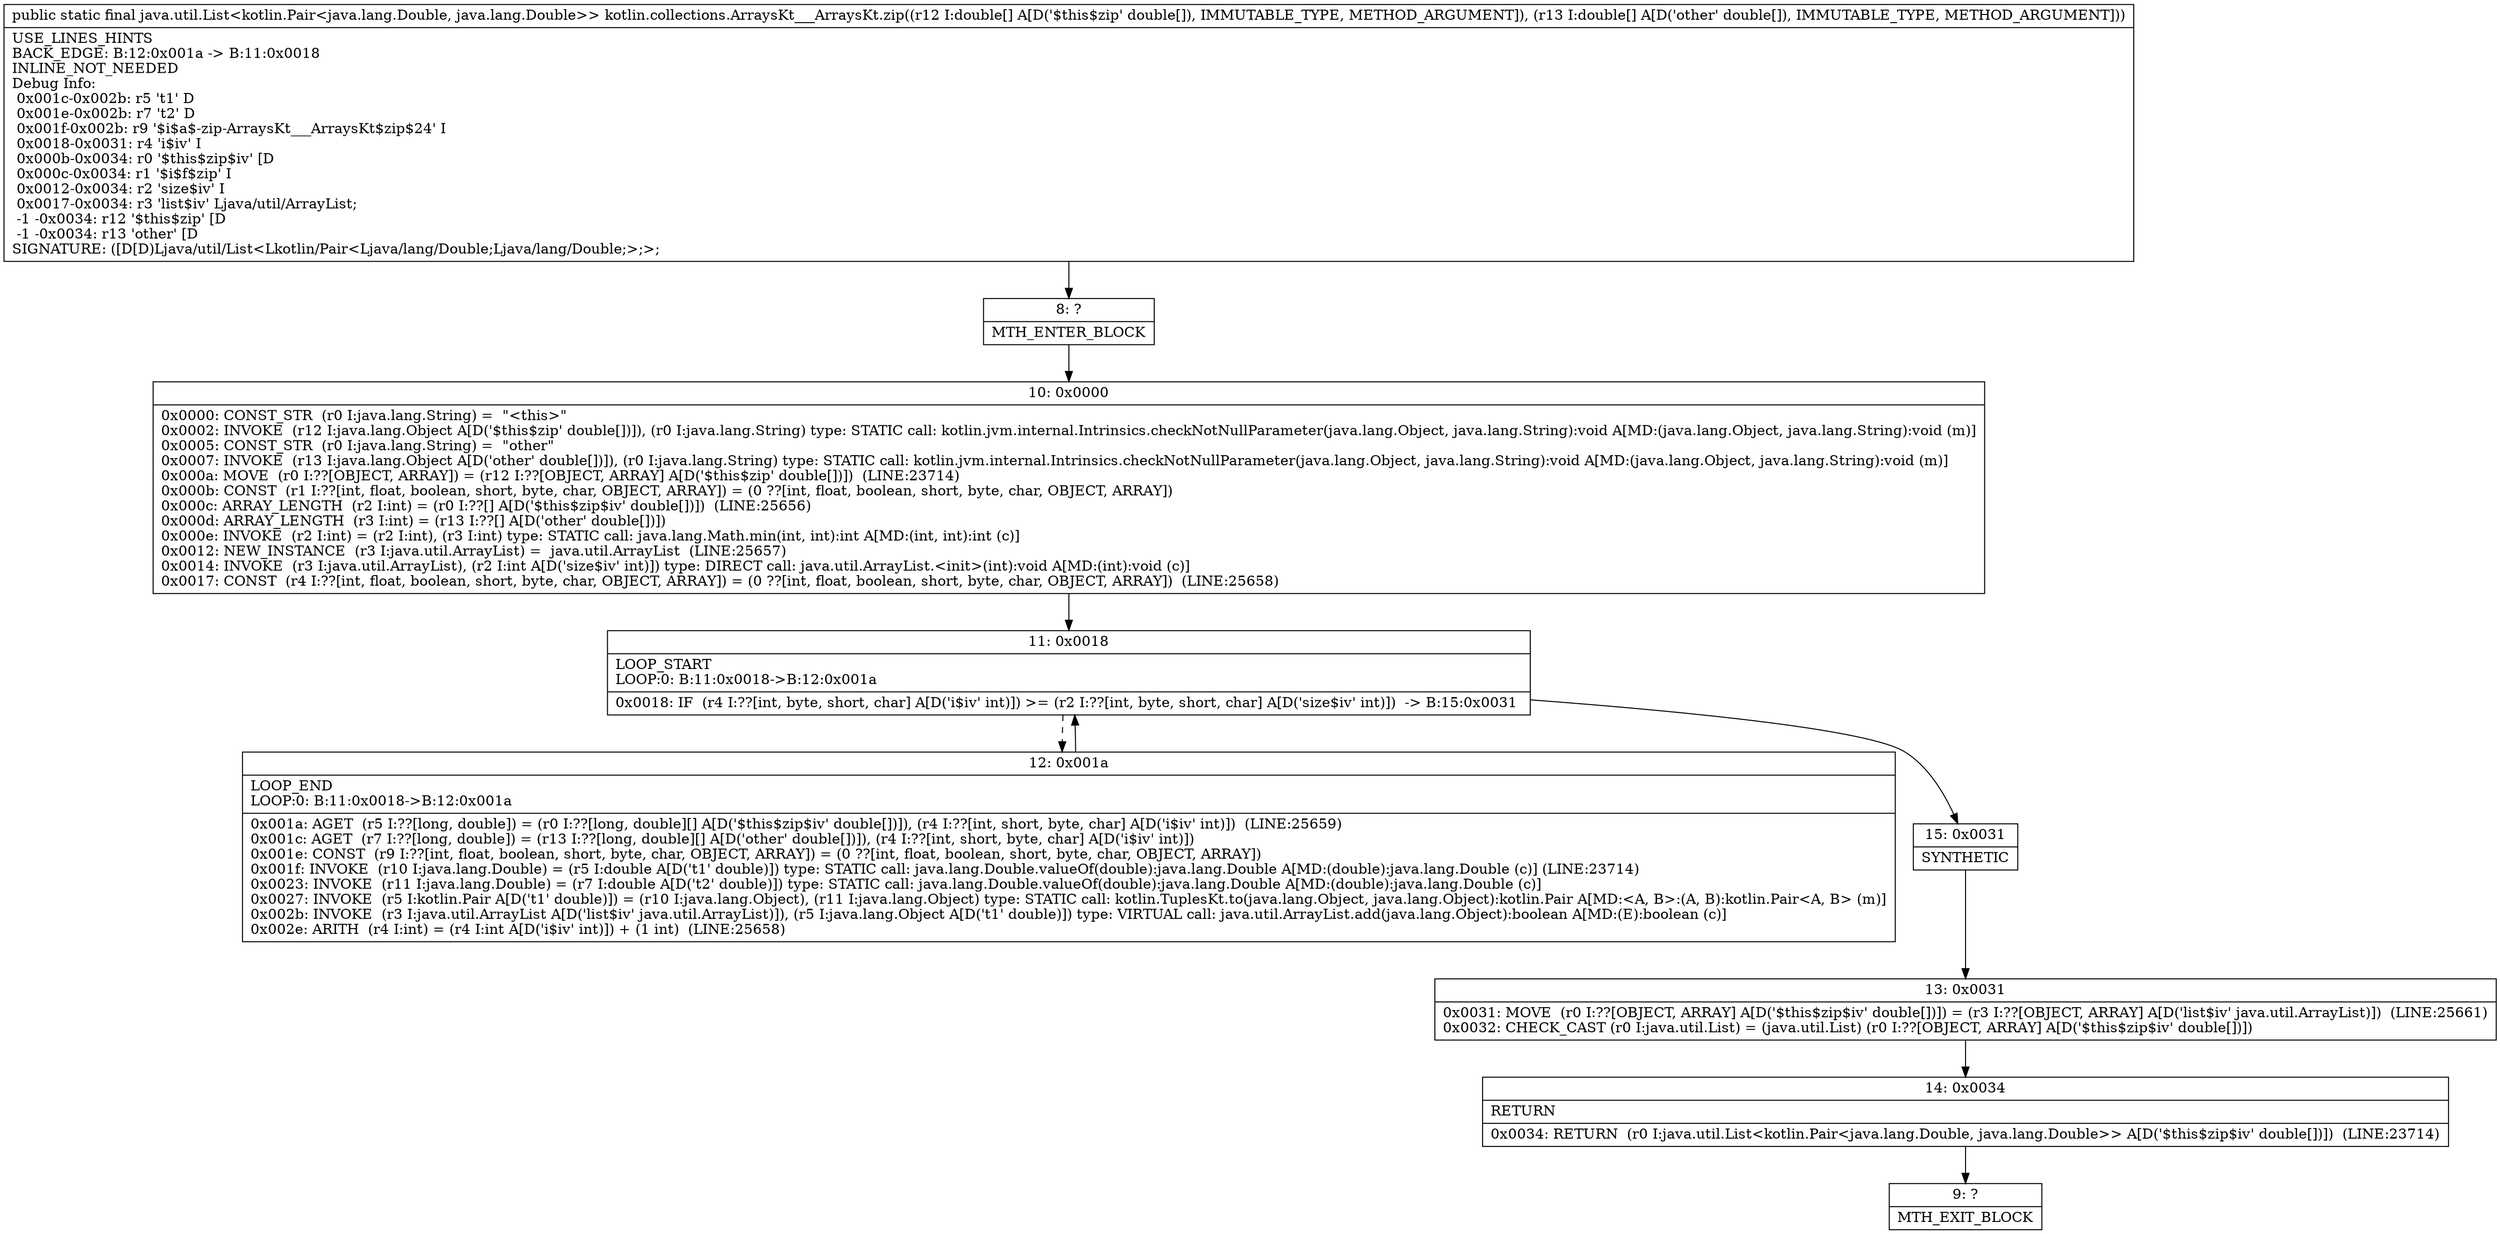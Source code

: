 digraph "CFG forkotlin.collections.ArraysKt___ArraysKt.zip([D[D)Ljava\/util\/List;" {
Node_8 [shape=record,label="{8\:\ ?|MTH_ENTER_BLOCK\l}"];
Node_10 [shape=record,label="{10\:\ 0x0000|0x0000: CONST_STR  (r0 I:java.lang.String) =  \"\<this\>\" \l0x0002: INVOKE  (r12 I:java.lang.Object A[D('$this$zip' double[])]), (r0 I:java.lang.String) type: STATIC call: kotlin.jvm.internal.Intrinsics.checkNotNullParameter(java.lang.Object, java.lang.String):void A[MD:(java.lang.Object, java.lang.String):void (m)]\l0x0005: CONST_STR  (r0 I:java.lang.String) =  \"other\" \l0x0007: INVOKE  (r13 I:java.lang.Object A[D('other' double[])]), (r0 I:java.lang.String) type: STATIC call: kotlin.jvm.internal.Intrinsics.checkNotNullParameter(java.lang.Object, java.lang.String):void A[MD:(java.lang.Object, java.lang.String):void (m)]\l0x000a: MOVE  (r0 I:??[OBJECT, ARRAY]) = (r12 I:??[OBJECT, ARRAY] A[D('$this$zip' double[])])  (LINE:23714)\l0x000b: CONST  (r1 I:??[int, float, boolean, short, byte, char, OBJECT, ARRAY]) = (0 ??[int, float, boolean, short, byte, char, OBJECT, ARRAY]) \l0x000c: ARRAY_LENGTH  (r2 I:int) = (r0 I:??[] A[D('$this$zip$iv' double[])])  (LINE:25656)\l0x000d: ARRAY_LENGTH  (r3 I:int) = (r13 I:??[] A[D('other' double[])]) \l0x000e: INVOKE  (r2 I:int) = (r2 I:int), (r3 I:int) type: STATIC call: java.lang.Math.min(int, int):int A[MD:(int, int):int (c)]\l0x0012: NEW_INSTANCE  (r3 I:java.util.ArrayList) =  java.util.ArrayList  (LINE:25657)\l0x0014: INVOKE  (r3 I:java.util.ArrayList), (r2 I:int A[D('size$iv' int)]) type: DIRECT call: java.util.ArrayList.\<init\>(int):void A[MD:(int):void (c)]\l0x0017: CONST  (r4 I:??[int, float, boolean, short, byte, char, OBJECT, ARRAY]) = (0 ??[int, float, boolean, short, byte, char, OBJECT, ARRAY])  (LINE:25658)\l}"];
Node_11 [shape=record,label="{11\:\ 0x0018|LOOP_START\lLOOP:0: B:11:0x0018\-\>B:12:0x001a\l|0x0018: IF  (r4 I:??[int, byte, short, char] A[D('i$iv' int)]) \>= (r2 I:??[int, byte, short, char] A[D('size$iv' int)])  \-\> B:15:0x0031 \l}"];
Node_12 [shape=record,label="{12\:\ 0x001a|LOOP_END\lLOOP:0: B:11:0x0018\-\>B:12:0x001a\l|0x001a: AGET  (r5 I:??[long, double]) = (r0 I:??[long, double][] A[D('$this$zip$iv' double[])]), (r4 I:??[int, short, byte, char] A[D('i$iv' int)])  (LINE:25659)\l0x001c: AGET  (r7 I:??[long, double]) = (r13 I:??[long, double][] A[D('other' double[])]), (r4 I:??[int, short, byte, char] A[D('i$iv' int)]) \l0x001e: CONST  (r9 I:??[int, float, boolean, short, byte, char, OBJECT, ARRAY]) = (0 ??[int, float, boolean, short, byte, char, OBJECT, ARRAY]) \l0x001f: INVOKE  (r10 I:java.lang.Double) = (r5 I:double A[D('t1' double)]) type: STATIC call: java.lang.Double.valueOf(double):java.lang.Double A[MD:(double):java.lang.Double (c)] (LINE:23714)\l0x0023: INVOKE  (r11 I:java.lang.Double) = (r7 I:double A[D('t2' double)]) type: STATIC call: java.lang.Double.valueOf(double):java.lang.Double A[MD:(double):java.lang.Double (c)]\l0x0027: INVOKE  (r5 I:kotlin.Pair A[D('t1' double)]) = (r10 I:java.lang.Object), (r11 I:java.lang.Object) type: STATIC call: kotlin.TuplesKt.to(java.lang.Object, java.lang.Object):kotlin.Pair A[MD:\<A, B\>:(A, B):kotlin.Pair\<A, B\> (m)]\l0x002b: INVOKE  (r3 I:java.util.ArrayList A[D('list$iv' java.util.ArrayList)]), (r5 I:java.lang.Object A[D('t1' double)]) type: VIRTUAL call: java.util.ArrayList.add(java.lang.Object):boolean A[MD:(E):boolean (c)]\l0x002e: ARITH  (r4 I:int) = (r4 I:int A[D('i$iv' int)]) + (1 int)  (LINE:25658)\l}"];
Node_15 [shape=record,label="{15\:\ 0x0031|SYNTHETIC\l}"];
Node_13 [shape=record,label="{13\:\ 0x0031|0x0031: MOVE  (r0 I:??[OBJECT, ARRAY] A[D('$this$zip$iv' double[])]) = (r3 I:??[OBJECT, ARRAY] A[D('list$iv' java.util.ArrayList)])  (LINE:25661)\l0x0032: CHECK_CAST (r0 I:java.util.List) = (java.util.List) (r0 I:??[OBJECT, ARRAY] A[D('$this$zip$iv' double[])]) \l}"];
Node_14 [shape=record,label="{14\:\ 0x0034|RETURN\l|0x0034: RETURN  (r0 I:java.util.List\<kotlin.Pair\<java.lang.Double, java.lang.Double\>\> A[D('$this$zip$iv' double[])])  (LINE:23714)\l}"];
Node_9 [shape=record,label="{9\:\ ?|MTH_EXIT_BLOCK\l}"];
MethodNode[shape=record,label="{public static final java.util.List\<kotlin.Pair\<java.lang.Double, java.lang.Double\>\> kotlin.collections.ArraysKt___ArraysKt.zip((r12 I:double[] A[D('$this$zip' double[]), IMMUTABLE_TYPE, METHOD_ARGUMENT]), (r13 I:double[] A[D('other' double[]), IMMUTABLE_TYPE, METHOD_ARGUMENT]))  | USE_LINES_HINTS\lBACK_EDGE: B:12:0x001a \-\> B:11:0x0018\lINLINE_NOT_NEEDED\lDebug Info:\l  0x001c\-0x002b: r5 't1' D\l  0x001e\-0x002b: r7 't2' D\l  0x001f\-0x002b: r9 '$i$a$\-zip\-ArraysKt___ArraysKt$zip$24' I\l  0x0018\-0x0031: r4 'i$iv' I\l  0x000b\-0x0034: r0 '$this$zip$iv' [D\l  0x000c\-0x0034: r1 '$i$f$zip' I\l  0x0012\-0x0034: r2 'size$iv' I\l  0x0017\-0x0034: r3 'list$iv' Ljava\/util\/ArrayList;\l  \-1 \-0x0034: r12 '$this$zip' [D\l  \-1 \-0x0034: r13 'other' [D\lSIGNATURE: ([D[D)Ljava\/util\/List\<Lkotlin\/Pair\<Ljava\/lang\/Double;Ljava\/lang\/Double;\>;\>;\l}"];
MethodNode -> Node_8;Node_8 -> Node_10;
Node_10 -> Node_11;
Node_11 -> Node_12[style=dashed];
Node_11 -> Node_15;
Node_12 -> Node_11;
Node_15 -> Node_13;
Node_13 -> Node_14;
Node_14 -> Node_9;
}

